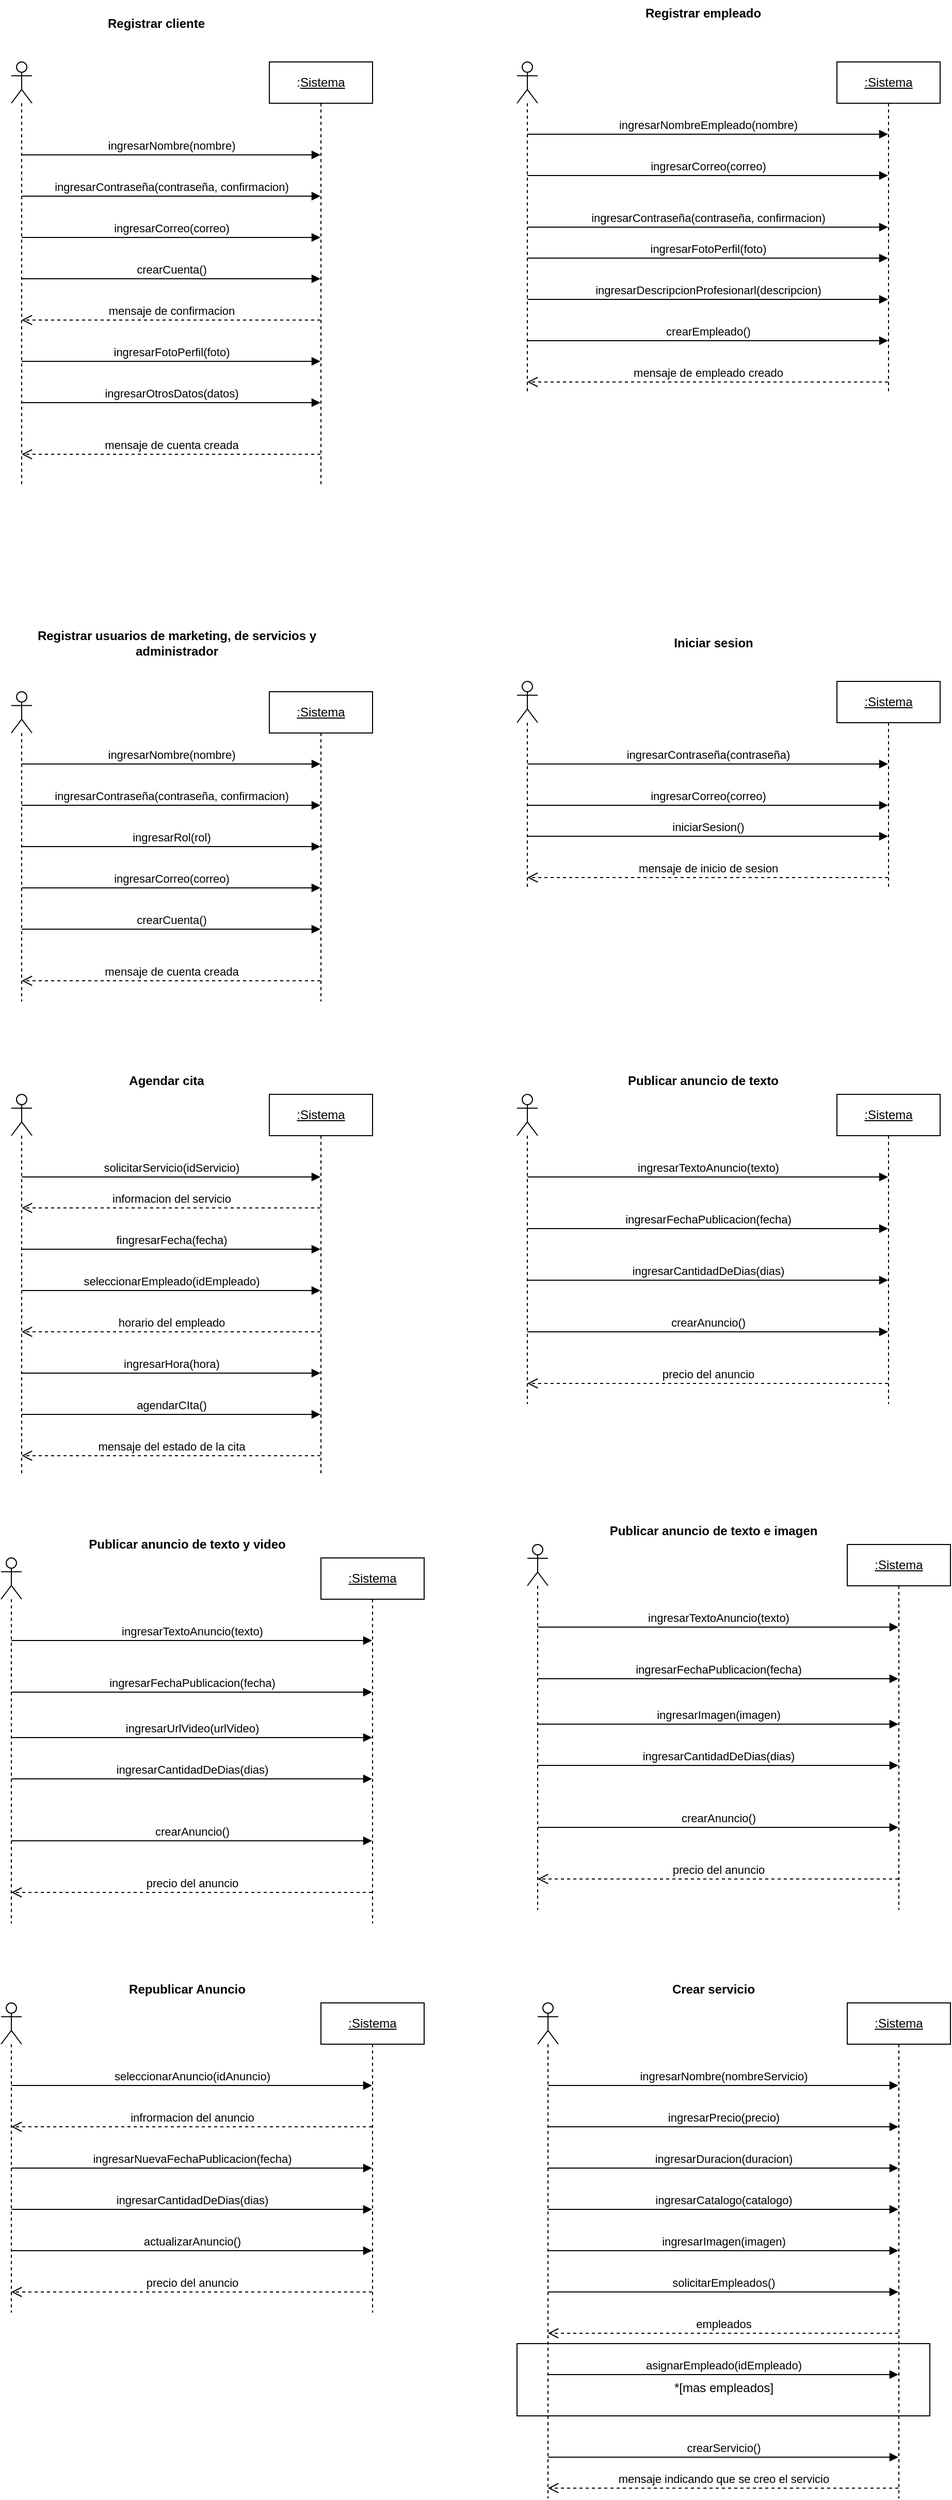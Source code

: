 <mxfile version="21.2.8" type="device">
  <diagram name="Página-1" id="dX1zdUsZ_ZQms24II62U">
    <mxGraphModel dx="1368" dy="838" grid="1" gridSize="10" guides="1" tooltips="1" connect="1" arrows="1" fold="1" page="1" pageScale="1" pageWidth="827" pageHeight="1169" math="0" shadow="0">
      <root>
        <mxCell id="0" />
        <mxCell id="1" parent="0" />
        <mxCell id="osfwXAi3NZTwXNw6lDfv-101" value="&lt;br&gt;*[mas empleados]" style="html=1;points=[];perimeter=orthogonalPerimeter;outlineConnect=0;targetShapes=umlLifeline;portConstraint=eastwest;newEdgeStyle={&quot;edgeStyle&quot;:&quot;elbowEdgeStyle&quot;,&quot;elbow&quot;:&quot;vertical&quot;,&quot;curved&quot;:0,&quot;rounded&quot;:0};" vertex="1" parent="1">
          <mxGeometry x="620" y="2330" width="400" height="70" as="geometry" />
        </mxCell>
        <mxCell id="osfwXAi3NZTwXNw6lDfv-1" value="" style="shape=umlLifeline;perimeter=lifelinePerimeter;whiteSpace=wrap;html=1;container=1;dropTarget=0;collapsible=0;recursiveResize=0;outlineConnect=0;portConstraint=eastwest;newEdgeStyle={&quot;edgeStyle&quot;:&quot;elbowEdgeStyle&quot;,&quot;elbow&quot;:&quot;vertical&quot;,&quot;curved&quot;:0,&quot;rounded&quot;:0};participant=umlActor;" vertex="1" parent="1">
          <mxGeometry x="130" y="120" width="20" height="410" as="geometry" />
        </mxCell>
        <mxCell id="osfwXAi3NZTwXNw6lDfv-2" value=":&lt;u&gt;Sistema&lt;/u&gt;" style="shape=umlLifeline;perimeter=lifelinePerimeter;whiteSpace=wrap;html=1;container=1;dropTarget=0;collapsible=0;recursiveResize=0;outlineConnect=0;portConstraint=eastwest;newEdgeStyle={&quot;edgeStyle&quot;:&quot;elbowEdgeStyle&quot;,&quot;elbow&quot;:&quot;vertical&quot;,&quot;curved&quot;:0,&quot;rounded&quot;:0};" vertex="1" parent="1">
          <mxGeometry x="380" y="120" width="100" height="410" as="geometry" />
        </mxCell>
        <mxCell id="osfwXAi3NZTwXNw6lDfv-3" value="Registrar cliente" style="text;align=center;fontStyle=1;verticalAlign=middle;spacingLeft=3;spacingRight=3;strokeColor=none;rotatable=0;points=[[0,0.5],[1,0.5]];portConstraint=eastwest;html=1;" vertex="1" parent="1">
          <mxGeometry x="230" y="70" width="80" height="26" as="geometry" />
        </mxCell>
        <mxCell id="osfwXAi3NZTwXNw6lDfv-4" value="ingresarNombre(nombre)" style="html=1;verticalAlign=bottom;endArrow=block;edgeStyle=elbowEdgeStyle;elbow=vertical;curved=0;rounded=0;" edge="1" parent="1" source="osfwXAi3NZTwXNw6lDfv-1" target="osfwXAi3NZTwXNw6lDfv-2">
          <mxGeometry width="80" relative="1" as="geometry">
            <mxPoint x="200" y="220" as="sourcePoint" />
            <mxPoint x="280" y="220" as="targetPoint" />
            <Array as="points">
              <mxPoint x="320" y="210" />
            </Array>
          </mxGeometry>
        </mxCell>
        <mxCell id="osfwXAi3NZTwXNw6lDfv-5" value="ingresarContraseña(contraseña, confirmacion)" style="html=1;verticalAlign=bottom;endArrow=block;edgeStyle=elbowEdgeStyle;elbow=vertical;curved=0;rounded=0;" edge="1" parent="1" source="osfwXAi3NZTwXNw6lDfv-1" target="osfwXAi3NZTwXNw6lDfv-2">
          <mxGeometry width="80" relative="1" as="geometry">
            <mxPoint x="150" y="280" as="sourcePoint" />
            <mxPoint x="230" y="280" as="targetPoint" />
            <Array as="points">
              <mxPoint x="270" y="250" />
            </Array>
          </mxGeometry>
        </mxCell>
        <mxCell id="osfwXAi3NZTwXNw6lDfv-6" value="ingresarCorreo(correo)" style="html=1;verticalAlign=bottom;endArrow=block;edgeStyle=elbowEdgeStyle;elbow=vertical;curved=0;rounded=0;" edge="1" parent="1" source="osfwXAi3NZTwXNw6lDfv-1" target="osfwXAi3NZTwXNw6lDfv-2">
          <mxGeometry width="80" relative="1" as="geometry">
            <mxPoint x="160" y="300" as="sourcePoint" />
            <mxPoint x="220" y="300" as="targetPoint" />
            <Array as="points">
              <mxPoint x="360" y="290" />
              <mxPoint x="340" y="280" />
            </Array>
          </mxGeometry>
        </mxCell>
        <mxCell id="osfwXAi3NZTwXNw6lDfv-7" value="crearCuenta()" style="html=1;verticalAlign=bottom;endArrow=block;edgeStyle=elbowEdgeStyle;elbow=vertical;curved=0;rounded=0;" edge="1" parent="1" source="osfwXAi3NZTwXNw6lDfv-1" target="osfwXAi3NZTwXNw6lDfv-2">
          <mxGeometry width="80" relative="1" as="geometry">
            <mxPoint x="150" y="360" as="sourcePoint" />
            <mxPoint x="230" y="360" as="targetPoint" />
            <Array as="points">
              <mxPoint x="300" y="330" />
            </Array>
          </mxGeometry>
        </mxCell>
        <mxCell id="osfwXAi3NZTwXNw6lDfv-8" value="mensaje de confirmacion" style="html=1;verticalAlign=bottom;endArrow=open;dashed=1;endSize=8;edgeStyle=elbowEdgeStyle;elbow=vertical;curved=0;rounded=0;" edge="1" parent="1" source="osfwXAi3NZTwXNw6lDfv-2" target="osfwXAi3NZTwXNw6lDfv-1">
          <mxGeometry relative="1" as="geometry">
            <mxPoint x="290" y="370" as="sourcePoint" />
            <mxPoint x="210" y="370" as="targetPoint" />
            <Array as="points">
              <mxPoint x="310" y="370" />
            </Array>
          </mxGeometry>
        </mxCell>
        <mxCell id="osfwXAi3NZTwXNw6lDfv-9" value="ingresarFotoPerfil(foto)" style="html=1;verticalAlign=bottom;endArrow=block;edgeStyle=elbowEdgeStyle;elbow=vertical;curved=0;rounded=0;" edge="1" parent="1" source="osfwXAi3NZTwXNw6lDfv-1" target="osfwXAi3NZTwXNw6lDfv-2">
          <mxGeometry width="80" relative="1" as="geometry">
            <mxPoint x="150" y="420" as="sourcePoint" />
            <mxPoint x="230" y="420" as="targetPoint" />
            <Array as="points">
              <mxPoint x="240" y="410" />
            </Array>
          </mxGeometry>
        </mxCell>
        <mxCell id="osfwXAi3NZTwXNw6lDfv-10" value="ingresarOtrosDatos(datos)" style="html=1;verticalAlign=bottom;endArrow=block;edgeStyle=elbowEdgeStyle;elbow=vertical;curved=0;rounded=0;" edge="1" parent="1" source="osfwXAi3NZTwXNw6lDfv-1" target="osfwXAi3NZTwXNw6lDfv-2">
          <mxGeometry width="80" relative="1" as="geometry">
            <mxPoint x="200" y="490" as="sourcePoint" />
            <mxPoint x="280" y="490" as="targetPoint" />
            <Array as="points">
              <mxPoint x="250" y="450" />
            </Array>
          </mxGeometry>
        </mxCell>
        <mxCell id="osfwXAi3NZTwXNw6lDfv-11" value="mensaje de cuenta creada" style="html=1;verticalAlign=bottom;endArrow=open;dashed=1;endSize=8;edgeStyle=elbowEdgeStyle;elbow=vertical;curved=0;rounded=0;" edge="1" parent="1" source="osfwXAi3NZTwXNw6lDfv-2" target="osfwXAi3NZTwXNw6lDfv-1">
          <mxGeometry relative="1" as="geometry">
            <mxPoint x="270" y="510" as="sourcePoint" />
            <mxPoint x="190" y="510" as="targetPoint" />
            <Array as="points">
              <mxPoint x="210" y="500" />
            </Array>
          </mxGeometry>
        </mxCell>
        <mxCell id="osfwXAi3NZTwXNw6lDfv-12" value="" style="shape=umlLifeline;perimeter=lifelinePerimeter;whiteSpace=wrap;html=1;container=1;dropTarget=0;collapsible=0;recursiveResize=0;outlineConnect=0;portConstraint=eastwest;newEdgeStyle={&quot;edgeStyle&quot;:&quot;elbowEdgeStyle&quot;,&quot;elbow&quot;:&quot;vertical&quot;,&quot;curved&quot;:0,&quot;rounded&quot;:0};participant=umlActor;" vertex="1" parent="1">
          <mxGeometry x="620" y="120" width="20" height="320" as="geometry" />
        </mxCell>
        <mxCell id="osfwXAi3NZTwXNw6lDfv-13" value="&lt;u&gt;:Sistema&lt;/u&gt;" style="shape=umlLifeline;perimeter=lifelinePerimeter;whiteSpace=wrap;html=1;container=1;dropTarget=0;collapsible=0;recursiveResize=0;outlineConnect=0;portConstraint=eastwest;newEdgeStyle={&quot;edgeStyle&quot;:&quot;elbowEdgeStyle&quot;,&quot;elbow&quot;:&quot;vertical&quot;,&quot;curved&quot;:0,&quot;rounded&quot;:0};" vertex="1" parent="1">
          <mxGeometry x="930" y="120" width="100" height="320" as="geometry" />
        </mxCell>
        <mxCell id="osfwXAi3NZTwXNw6lDfv-14" value="ingresarNombreEmpleado(nombre)" style="html=1;verticalAlign=bottom;endArrow=block;edgeStyle=elbowEdgeStyle;elbow=vertical;curved=0;rounded=0;" edge="1" parent="1" source="osfwXAi3NZTwXNw6lDfv-12" target="osfwXAi3NZTwXNw6lDfv-13">
          <mxGeometry width="80" relative="1" as="geometry">
            <mxPoint x="700" y="210" as="sourcePoint" />
            <mxPoint x="780" y="210" as="targetPoint" />
            <Array as="points">
              <mxPoint x="790" y="190" />
            </Array>
          </mxGeometry>
        </mxCell>
        <mxCell id="osfwXAi3NZTwXNw6lDfv-15" value="Registrar empleado" style="text;align=center;fontStyle=1;verticalAlign=middle;spacingLeft=3;spacingRight=3;strokeColor=none;rotatable=0;points=[[0,0.5],[1,0.5]];portConstraint=eastwest;html=1;" vertex="1" parent="1">
          <mxGeometry x="760" y="60" width="80" height="26" as="geometry" />
        </mxCell>
        <mxCell id="osfwXAi3NZTwXNw6lDfv-16" value="ingresarCorreo(correo)" style="html=1;verticalAlign=bottom;endArrow=block;edgeStyle=elbowEdgeStyle;elbow=vertical;curved=0;rounded=0;" edge="1" parent="1" source="osfwXAi3NZTwXNw6lDfv-12" target="osfwXAi3NZTwXNw6lDfv-13">
          <mxGeometry width="80" relative="1" as="geometry">
            <mxPoint x="700" y="270" as="sourcePoint" />
            <mxPoint x="780" y="270" as="targetPoint" />
            <Array as="points">
              <mxPoint x="880" y="230" />
            </Array>
          </mxGeometry>
        </mxCell>
        <mxCell id="osfwXAi3NZTwXNw6lDfv-17" value="ingresarContraseña(contraseña, confirmacion)" style="html=1;verticalAlign=bottom;endArrow=block;edgeStyle=elbowEdgeStyle;elbow=vertical;curved=0;rounded=0;" edge="1" parent="1" source="osfwXAi3NZTwXNw6lDfv-12" target="osfwXAi3NZTwXNw6lDfv-13">
          <mxGeometry width="80" relative="1" as="geometry">
            <mxPoint x="730" y="300" as="sourcePoint" />
            <mxPoint x="810" y="300" as="targetPoint" />
          </mxGeometry>
        </mxCell>
        <mxCell id="osfwXAi3NZTwXNw6lDfv-18" value="ingresarFotoPerfil(foto)" style="html=1;verticalAlign=bottom;endArrow=block;edgeStyle=elbowEdgeStyle;elbow=vertical;curved=0;rounded=0;" edge="1" parent="1" source="osfwXAi3NZTwXNw6lDfv-12" target="osfwXAi3NZTwXNw6lDfv-13">
          <mxGeometry width="80" relative="1" as="geometry">
            <mxPoint x="710" y="350" as="sourcePoint" />
            <mxPoint x="790" y="350" as="targetPoint" />
            <Array as="points">
              <mxPoint x="790" y="310" />
            </Array>
          </mxGeometry>
        </mxCell>
        <mxCell id="osfwXAi3NZTwXNw6lDfv-19" value="ingresarDescripcionProfesionarl(descripcion)" style="html=1;verticalAlign=bottom;endArrow=block;edgeStyle=elbowEdgeStyle;elbow=vertical;curved=0;rounded=0;" edge="1" parent="1" source="osfwXAi3NZTwXNw6lDfv-12" target="osfwXAi3NZTwXNw6lDfv-13">
          <mxGeometry width="80" relative="1" as="geometry">
            <mxPoint x="660" y="380" as="sourcePoint" />
            <mxPoint x="740" y="380" as="targetPoint" />
            <Array as="points">
              <mxPoint x="820" y="350" />
              <mxPoint x="790" y="360" />
            </Array>
          </mxGeometry>
        </mxCell>
        <mxCell id="osfwXAi3NZTwXNw6lDfv-20" value="crearEmpleado()" style="html=1;verticalAlign=bottom;endArrow=block;edgeStyle=elbowEdgeStyle;elbow=vertical;curved=0;rounded=0;" edge="1" parent="1" source="osfwXAi3NZTwXNw6lDfv-12" target="osfwXAi3NZTwXNw6lDfv-13">
          <mxGeometry width="80" relative="1" as="geometry">
            <mxPoint x="660" y="420" as="sourcePoint" />
            <mxPoint x="740" y="420" as="targetPoint" />
            <Array as="points">
              <mxPoint x="880" y="390" />
              <mxPoint x="800" y="400" />
            </Array>
          </mxGeometry>
        </mxCell>
        <mxCell id="osfwXAi3NZTwXNw6lDfv-21" value="mensaje de empleado creado" style="html=1;verticalAlign=bottom;endArrow=open;dashed=1;endSize=8;edgeStyle=elbowEdgeStyle;elbow=vertical;curved=0;rounded=0;" edge="1" parent="1" source="osfwXAi3NZTwXNw6lDfv-13" target="osfwXAi3NZTwXNw6lDfv-12">
          <mxGeometry relative="1" as="geometry">
            <mxPoint x="880" y="430" as="sourcePoint" />
            <mxPoint x="800" y="430" as="targetPoint" />
            <Array as="points">
              <mxPoint x="770" y="430" />
            </Array>
          </mxGeometry>
        </mxCell>
        <mxCell id="osfwXAi3NZTwXNw6lDfv-22" value="" style="shape=umlLifeline;perimeter=lifelinePerimeter;whiteSpace=wrap;html=1;container=1;dropTarget=0;collapsible=0;recursiveResize=0;outlineConnect=0;portConstraint=eastwest;newEdgeStyle={&quot;edgeStyle&quot;:&quot;elbowEdgeStyle&quot;,&quot;elbow&quot;:&quot;vertical&quot;,&quot;curved&quot;:0,&quot;rounded&quot;:0};participant=umlActor;" vertex="1" parent="1">
          <mxGeometry x="130" y="730" width="20" height="300" as="geometry" />
        </mxCell>
        <mxCell id="osfwXAi3NZTwXNw6lDfv-23" value="&lt;u&gt;:Sistema&lt;/u&gt;" style="shape=umlLifeline;perimeter=lifelinePerimeter;whiteSpace=wrap;html=1;container=1;dropTarget=0;collapsible=0;recursiveResize=0;outlineConnect=0;portConstraint=eastwest;newEdgeStyle={&quot;edgeStyle&quot;:&quot;elbowEdgeStyle&quot;,&quot;elbow&quot;:&quot;vertical&quot;,&quot;curved&quot;:0,&quot;rounded&quot;:0};" vertex="1" parent="1">
          <mxGeometry x="380" y="730" width="100" height="300" as="geometry" />
        </mxCell>
        <mxCell id="osfwXAi3NZTwXNw6lDfv-24" value="&lt;div&gt;Registrar usuarios de marketing, de servicios y&lt;/div&gt;&lt;div&gt;administrador&lt;/div&gt;" style="text;align=center;fontStyle=1;verticalAlign=middle;spacingLeft=3;spacingRight=3;strokeColor=none;rotatable=0;points=[[0,0.5],[1,0.5]];portConstraint=eastwest;html=1;" vertex="1" parent="1">
          <mxGeometry x="250" y="670" width="80" height="26" as="geometry" />
        </mxCell>
        <mxCell id="osfwXAi3NZTwXNw6lDfv-25" value="ingresarNombre(nombre)" style="html=1;verticalAlign=bottom;endArrow=block;edgeStyle=elbowEdgeStyle;elbow=vertical;curved=0;rounded=0;" edge="1" parent="1" source="osfwXAi3NZTwXNw6lDfv-22" target="osfwXAi3NZTwXNw6lDfv-23">
          <mxGeometry width="80" relative="1" as="geometry">
            <mxPoint x="290" y="820" as="sourcePoint" />
            <mxPoint x="370" y="820" as="targetPoint" />
            <Array as="points">
              <mxPoint x="360" y="800" />
            </Array>
          </mxGeometry>
        </mxCell>
        <mxCell id="osfwXAi3NZTwXNw6lDfv-26" value="ingresarContraseña(contraseña, confirmacion)" style="html=1;verticalAlign=bottom;endArrow=block;edgeStyle=elbowEdgeStyle;elbow=vertical;curved=0;rounded=0;" edge="1" parent="1" source="osfwXAi3NZTwXNw6lDfv-22" target="osfwXAi3NZTwXNw6lDfv-23">
          <mxGeometry width="80" relative="1" as="geometry">
            <mxPoint x="240" y="940" as="sourcePoint" />
            <mxPoint x="320" y="940" as="targetPoint" />
            <Array as="points">
              <mxPoint x="370" y="840" />
            </Array>
          </mxGeometry>
        </mxCell>
        <mxCell id="osfwXAi3NZTwXNw6lDfv-27" value="ingresarRol(rol)" style="html=1;verticalAlign=bottom;endArrow=block;edgeStyle=elbowEdgeStyle;elbow=vertical;curved=0;rounded=0;" edge="1" parent="1" source="osfwXAi3NZTwXNw6lDfv-22" target="osfwXAi3NZTwXNw6lDfv-23">
          <mxGeometry width="80" relative="1" as="geometry">
            <mxPoint x="240" y="900" as="sourcePoint" />
            <mxPoint x="320" y="900" as="targetPoint" />
          </mxGeometry>
        </mxCell>
        <mxCell id="osfwXAi3NZTwXNw6lDfv-28" value="ingresarCorreo(correo)" style="html=1;verticalAlign=bottom;endArrow=block;edgeStyle=elbowEdgeStyle;elbow=vertical;curved=0;rounded=0;" edge="1" parent="1" source="osfwXAi3NZTwXNw6lDfv-22" target="osfwXAi3NZTwXNw6lDfv-23">
          <mxGeometry width="80" relative="1" as="geometry">
            <mxPoint x="200" y="930" as="sourcePoint" />
            <mxPoint x="280" y="930" as="targetPoint" />
            <Array as="points">
              <mxPoint x="280" y="920" />
            </Array>
          </mxGeometry>
        </mxCell>
        <mxCell id="osfwXAi3NZTwXNw6lDfv-29" value="crearCuenta()" style="html=1;verticalAlign=bottom;endArrow=block;edgeStyle=elbowEdgeStyle;elbow=vertical;curved=0;rounded=0;" edge="1" parent="1" source="osfwXAi3NZTwXNw6lDfv-22" target="osfwXAi3NZTwXNw6lDfv-23">
          <mxGeometry width="80" relative="1" as="geometry">
            <mxPoint x="180" y="1010" as="sourcePoint" />
            <mxPoint x="260" y="1010" as="targetPoint" />
            <Array as="points">
              <mxPoint x="320" y="960" />
            </Array>
          </mxGeometry>
        </mxCell>
        <mxCell id="osfwXAi3NZTwXNw6lDfv-30" value="mensaje de cuenta creada" style="html=1;verticalAlign=bottom;endArrow=open;dashed=1;endSize=8;edgeStyle=elbowEdgeStyle;elbow=vertical;curved=0;rounded=0;" edge="1" parent="1" source="osfwXAi3NZTwXNw6lDfv-23" target="osfwXAi3NZTwXNw6lDfv-22">
          <mxGeometry relative="1" as="geometry">
            <mxPoint x="270" y="1030" as="sourcePoint" />
            <mxPoint x="190" y="1030" as="targetPoint" />
            <Array as="points">
              <mxPoint x="330" y="1010" />
              <mxPoint x="380" y="1010" />
              <mxPoint x="390" y="1010" />
            </Array>
          </mxGeometry>
        </mxCell>
        <mxCell id="osfwXAi3NZTwXNw6lDfv-32" value="" style="shape=umlLifeline;perimeter=lifelinePerimeter;whiteSpace=wrap;html=1;container=1;dropTarget=0;collapsible=0;recursiveResize=0;outlineConnect=0;portConstraint=eastwest;newEdgeStyle={&quot;edgeStyle&quot;:&quot;elbowEdgeStyle&quot;,&quot;elbow&quot;:&quot;vertical&quot;,&quot;curved&quot;:0,&quot;rounded&quot;:0};participant=umlActor;" vertex="1" parent="1">
          <mxGeometry x="620" y="720" width="20" height="200" as="geometry" />
        </mxCell>
        <mxCell id="osfwXAi3NZTwXNw6lDfv-33" value="&lt;u&gt;:Sistema&lt;/u&gt;" style="shape=umlLifeline;perimeter=lifelinePerimeter;whiteSpace=wrap;html=1;container=1;dropTarget=0;collapsible=0;recursiveResize=0;outlineConnect=0;portConstraint=eastwest;newEdgeStyle={&quot;edgeStyle&quot;:&quot;elbowEdgeStyle&quot;,&quot;elbow&quot;:&quot;vertical&quot;,&quot;curved&quot;:0,&quot;rounded&quot;:0};" vertex="1" parent="1">
          <mxGeometry x="930" y="720" width="100" height="200" as="geometry" />
        </mxCell>
        <mxCell id="osfwXAi3NZTwXNw6lDfv-34" value="Iniciar sesion" style="text;align=center;fontStyle=1;verticalAlign=middle;spacingLeft=3;spacingRight=3;strokeColor=none;rotatable=0;points=[[0,0.5],[1,0.5]];portConstraint=eastwest;html=1;" vertex="1" parent="1">
          <mxGeometry x="770" y="670" width="80" height="26" as="geometry" />
        </mxCell>
        <mxCell id="osfwXAi3NZTwXNw6lDfv-35" value="ingresarContraseña(contraseña)" style="html=1;verticalAlign=bottom;endArrow=block;edgeStyle=elbowEdgeStyle;elbow=vertical;curved=0;rounded=0;" edge="1" parent="1" source="osfwXAi3NZTwXNw6lDfv-32" target="osfwXAi3NZTwXNw6lDfv-33">
          <mxGeometry width="80" relative="1" as="geometry">
            <mxPoint x="650" y="810" as="sourcePoint" />
            <mxPoint x="730" y="810" as="targetPoint" />
            <Array as="points">
              <mxPoint x="900" y="800" />
              <mxPoint x="930" y="800" />
              <mxPoint x="940" y="810" />
            </Array>
          </mxGeometry>
        </mxCell>
        <mxCell id="osfwXAi3NZTwXNw6lDfv-36" value="ingresarCorreo(correo)" style="html=1;verticalAlign=bottom;endArrow=block;edgeStyle=elbowEdgeStyle;elbow=vertical;curved=0;rounded=0;" edge="1" parent="1" source="osfwXAi3NZTwXNw6lDfv-32" target="osfwXAi3NZTwXNw6lDfv-33">
          <mxGeometry width="80" relative="1" as="geometry">
            <mxPoint x="650" y="860" as="sourcePoint" />
            <mxPoint x="730" y="860" as="targetPoint" />
            <Array as="points">
              <mxPoint x="910" y="840" />
            </Array>
          </mxGeometry>
        </mxCell>
        <mxCell id="osfwXAi3NZTwXNw6lDfv-37" value="iniciarSesion()" style="html=1;verticalAlign=bottom;endArrow=block;edgeStyle=elbowEdgeStyle;elbow=vertical;curved=0;rounded=0;" edge="1" parent="1" source="osfwXAi3NZTwXNw6lDfv-32" target="osfwXAi3NZTwXNw6lDfv-33">
          <mxGeometry width="80" relative="1" as="geometry">
            <mxPoint x="660" y="910" as="sourcePoint" />
            <mxPoint x="740" y="910" as="targetPoint" />
            <Array as="points">
              <mxPoint x="700" y="870" />
            </Array>
          </mxGeometry>
        </mxCell>
        <mxCell id="osfwXAi3NZTwXNw6lDfv-38" value="mensaje de inicio de sesion" style="html=1;verticalAlign=bottom;endArrow=open;dashed=1;endSize=8;edgeStyle=elbowEdgeStyle;elbow=vertical;curved=0;rounded=0;" edge="1" parent="1" source="osfwXAi3NZTwXNw6lDfv-33" target="osfwXAi3NZTwXNw6lDfv-32">
          <mxGeometry relative="1" as="geometry">
            <mxPoint x="770" y="920" as="sourcePoint" />
            <mxPoint x="690" y="920" as="targetPoint" />
            <Array as="points">
              <mxPoint x="880" y="910" />
            </Array>
          </mxGeometry>
        </mxCell>
        <mxCell id="osfwXAi3NZTwXNw6lDfv-39" value="" style="shape=umlLifeline;perimeter=lifelinePerimeter;whiteSpace=wrap;html=1;container=1;dropTarget=0;collapsible=0;recursiveResize=0;outlineConnect=0;portConstraint=eastwest;newEdgeStyle={&quot;edgeStyle&quot;:&quot;elbowEdgeStyle&quot;,&quot;elbow&quot;:&quot;vertical&quot;,&quot;curved&quot;:0,&quot;rounded&quot;:0};participant=umlActor;" vertex="1" parent="1">
          <mxGeometry x="130" y="1120" width="20" height="370" as="geometry" />
        </mxCell>
        <mxCell id="osfwXAi3NZTwXNw6lDfv-40" value="&lt;u&gt;:Sistema&lt;/u&gt;" style="shape=umlLifeline;perimeter=lifelinePerimeter;whiteSpace=wrap;html=1;container=1;dropTarget=0;collapsible=0;recursiveResize=0;outlineConnect=0;portConstraint=eastwest;newEdgeStyle={&quot;edgeStyle&quot;:&quot;elbowEdgeStyle&quot;,&quot;elbow&quot;:&quot;vertical&quot;,&quot;curved&quot;:0,&quot;rounded&quot;:0};" vertex="1" parent="1">
          <mxGeometry x="380" y="1120" width="100" height="370" as="geometry" />
        </mxCell>
        <mxCell id="osfwXAi3NZTwXNw6lDfv-41" value="Agendar cita" style="text;align=center;fontStyle=1;verticalAlign=middle;spacingLeft=3;spacingRight=3;strokeColor=none;rotatable=0;points=[[0,0.5],[1,0.5]];portConstraint=eastwest;html=1;" vertex="1" parent="1">
          <mxGeometry x="240" y="1094" width="80" height="26" as="geometry" />
        </mxCell>
        <mxCell id="osfwXAi3NZTwXNw6lDfv-42" value="solicitarServicio(idServicio)" style="html=1;verticalAlign=bottom;endArrow=block;edgeStyle=elbowEdgeStyle;elbow=vertical;curved=0;rounded=0;" edge="1" parent="1" source="osfwXAi3NZTwXNw6lDfv-39" target="osfwXAi3NZTwXNw6lDfv-40">
          <mxGeometry width="80" relative="1" as="geometry">
            <mxPoint x="250" y="1230" as="sourcePoint" />
            <mxPoint x="330" y="1230" as="targetPoint" />
            <Array as="points">
              <mxPoint x="360" y="1200" />
              <mxPoint x="390" y="1190" />
            </Array>
            <mxPoint as="offset" />
          </mxGeometry>
        </mxCell>
        <mxCell id="osfwXAi3NZTwXNw6lDfv-43" value="informacion del servicio" style="html=1;verticalAlign=bottom;endArrow=open;dashed=1;endSize=8;edgeStyle=elbowEdgeStyle;elbow=vertical;curved=0;rounded=0;" edge="1" parent="1" source="osfwXAi3NZTwXNw6lDfv-40" target="osfwXAi3NZTwXNw6lDfv-39">
          <mxGeometry relative="1" as="geometry">
            <mxPoint x="260" y="1290" as="sourcePoint" />
            <mxPoint x="180" y="1290" as="targetPoint" />
            <Array as="points">
              <mxPoint x="360" y="1230" />
              <mxPoint x="380" y="1230" />
            </Array>
          </mxGeometry>
        </mxCell>
        <mxCell id="osfwXAi3NZTwXNw6lDfv-44" value="fingresarFecha(fecha)" style="html=1;verticalAlign=bottom;endArrow=block;edgeStyle=elbowEdgeStyle;elbow=vertical;curved=0;rounded=0;" edge="1" parent="1" source="osfwXAi3NZTwXNw6lDfv-39" target="osfwXAi3NZTwXNw6lDfv-40">
          <mxGeometry width="80" relative="1" as="geometry">
            <mxPoint x="240" y="1280" as="sourcePoint" />
            <mxPoint x="320" y="1280" as="targetPoint" />
            <Array as="points">
              <mxPoint x="250" y="1270" />
            </Array>
          </mxGeometry>
        </mxCell>
        <mxCell id="osfwXAi3NZTwXNw6lDfv-45" value="seleccionarEmpleado(idEmpleado)" style="html=1;verticalAlign=bottom;endArrow=block;edgeStyle=elbowEdgeStyle;elbow=vertical;curved=0;rounded=0;" edge="1" parent="1" source="osfwXAi3NZTwXNw6lDfv-39" target="osfwXAi3NZTwXNw6lDfv-40">
          <mxGeometry width="80" relative="1" as="geometry">
            <mxPoint x="180" y="1330" as="sourcePoint" />
            <mxPoint x="260" y="1330" as="targetPoint" />
            <Array as="points">
              <mxPoint x="310" y="1310" />
            </Array>
          </mxGeometry>
        </mxCell>
        <mxCell id="osfwXAi3NZTwXNw6lDfv-46" value="horario del empleado" style="html=1;verticalAlign=bottom;endArrow=open;dashed=1;endSize=8;edgeStyle=elbowEdgeStyle;elbow=vertical;curved=0;rounded=0;" edge="1" parent="1" source="osfwXAi3NZTwXNw6lDfv-40" target="osfwXAi3NZTwXNw6lDfv-39">
          <mxGeometry relative="1" as="geometry">
            <mxPoint x="320" y="1360" as="sourcePoint" />
            <mxPoint x="240" y="1360" as="targetPoint" />
            <Array as="points">
              <mxPoint x="340" y="1350" />
            </Array>
          </mxGeometry>
        </mxCell>
        <mxCell id="osfwXAi3NZTwXNw6lDfv-47" value="ingresarHora(hora)" style="html=1;verticalAlign=bottom;endArrow=block;edgeStyle=elbowEdgeStyle;elbow=vertical;curved=0;rounded=0;" edge="1" parent="1" source="osfwXAi3NZTwXNw6lDfv-39" target="osfwXAi3NZTwXNw6lDfv-40">
          <mxGeometry width="80" relative="1" as="geometry">
            <mxPoint x="190" y="1400" as="sourcePoint" />
            <mxPoint x="270" y="1400" as="targetPoint" />
            <Array as="points">
              <mxPoint x="360" y="1390" />
            </Array>
          </mxGeometry>
        </mxCell>
        <mxCell id="osfwXAi3NZTwXNw6lDfv-48" value="agendarCIta()" style="html=1;verticalAlign=bottom;endArrow=block;edgeStyle=elbowEdgeStyle;elbow=vertical;curved=0;rounded=0;" edge="1" parent="1" source="osfwXAi3NZTwXNw6lDfv-39" target="osfwXAi3NZTwXNw6lDfv-40">
          <mxGeometry width="80" relative="1" as="geometry">
            <mxPoint x="180" y="1440" as="sourcePoint" />
            <mxPoint x="260" y="1440" as="targetPoint" />
            <Array as="points">
              <mxPoint x="350" y="1430" />
            </Array>
          </mxGeometry>
        </mxCell>
        <mxCell id="osfwXAi3NZTwXNw6lDfv-49" value="mensaje del estado de la cita" style="html=1;verticalAlign=bottom;endArrow=open;dashed=1;endSize=8;edgeStyle=elbowEdgeStyle;elbow=vertical;curved=0;rounded=0;" edge="1" parent="1" source="osfwXAi3NZTwXNw6lDfv-40" target="osfwXAi3NZTwXNw6lDfv-39">
          <mxGeometry relative="1" as="geometry">
            <mxPoint x="250" y="1470" as="sourcePoint" />
            <mxPoint x="170" y="1470" as="targetPoint" />
            <Array as="points">
              <mxPoint x="340" y="1470" />
              <mxPoint x="360" y="1480" />
              <mxPoint x="380" y="1470" />
            </Array>
          </mxGeometry>
        </mxCell>
        <mxCell id="osfwXAi3NZTwXNw6lDfv-50" value="" style="shape=umlLifeline;perimeter=lifelinePerimeter;whiteSpace=wrap;html=1;container=1;dropTarget=0;collapsible=0;recursiveResize=0;outlineConnect=0;portConstraint=eastwest;newEdgeStyle={&quot;edgeStyle&quot;:&quot;elbowEdgeStyle&quot;,&quot;elbow&quot;:&quot;vertical&quot;,&quot;curved&quot;:0,&quot;rounded&quot;:0};participant=umlActor;" vertex="1" parent="1">
          <mxGeometry x="620" y="1120" width="20" height="300" as="geometry" />
        </mxCell>
        <mxCell id="osfwXAi3NZTwXNw6lDfv-51" value="&lt;u&gt;:Sistema&lt;/u&gt;" style="shape=umlLifeline;perimeter=lifelinePerimeter;whiteSpace=wrap;html=1;container=1;dropTarget=0;collapsible=0;recursiveResize=0;outlineConnect=0;portConstraint=eastwest;newEdgeStyle={&quot;edgeStyle&quot;:&quot;elbowEdgeStyle&quot;,&quot;elbow&quot;:&quot;vertical&quot;,&quot;curved&quot;:0,&quot;rounded&quot;:0};" vertex="1" parent="1">
          <mxGeometry x="930" y="1120" width="100" height="300" as="geometry" />
        </mxCell>
        <mxCell id="osfwXAi3NZTwXNw6lDfv-52" value="Publicar anuncio de texto" style="text;align=center;fontStyle=1;verticalAlign=middle;spacingLeft=3;spacingRight=3;strokeColor=none;rotatable=0;points=[[0,0.5],[1,0.5]];portConstraint=eastwest;html=1;" vertex="1" parent="1">
          <mxGeometry x="760" y="1094" width="80" height="26" as="geometry" />
        </mxCell>
        <mxCell id="osfwXAi3NZTwXNw6lDfv-53" value="ingresarTextoAnuncio(texto)" style="html=1;verticalAlign=bottom;endArrow=block;edgeStyle=elbowEdgeStyle;elbow=vertical;curved=0;rounded=0;" edge="1" parent="1" source="osfwXAi3NZTwXNw6lDfv-50" target="osfwXAi3NZTwXNw6lDfv-51">
          <mxGeometry width="80" relative="1" as="geometry">
            <mxPoint x="700" y="1250" as="sourcePoint" />
            <mxPoint x="780" y="1250" as="targetPoint" />
            <Array as="points">
              <mxPoint x="920" y="1200" />
            </Array>
          </mxGeometry>
        </mxCell>
        <mxCell id="osfwXAi3NZTwXNw6lDfv-54" value="ingresarFechaPublicacion(fecha)" style="html=1;verticalAlign=bottom;endArrow=block;edgeStyle=elbowEdgeStyle;elbow=vertical;curved=0;rounded=0;" edge="1" parent="1" source="osfwXAi3NZTwXNw6lDfv-50" target="osfwXAi3NZTwXNw6lDfv-51">
          <mxGeometry width="80" relative="1" as="geometry">
            <mxPoint x="680" y="1280" as="sourcePoint" />
            <mxPoint x="760" y="1280" as="targetPoint" />
            <Array as="points">
              <mxPoint x="920" y="1250" />
              <mxPoint x="930" y="1240" />
            </Array>
          </mxGeometry>
        </mxCell>
        <mxCell id="osfwXAi3NZTwXNw6lDfv-55" value="ingresarCantidadDeDias(dias)" style="html=1;verticalAlign=bottom;endArrow=block;edgeStyle=elbowEdgeStyle;elbow=vertical;curved=0;rounded=0;" edge="1" parent="1" source="osfwXAi3NZTwXNw6lDfv-50" target="osfwXAi3NZTwXNw6lDfv-51">
          <mxGeometry width="80" relative="1" as="geometry">
            <mxPoint x="710" y="1320" as="sourcePoint" />
            <mxPoint x="790" y="1320" as="targetPoint" />
            <Array as="points">
              <mxPoint x="890" y="1300" />
            </Array>
          </mxGeometry>
        </mxCell>
        <mxCell id="osfwXAi3NZTwXNw6lDfv-56" value="crearAnuncio()" style="html=1;verticalAlign=bottom;endArrow=block;edgeStyle=elbowEdgeStyle;elbow=vertical;curved=0;rounded=0;" edge="1" parent="1" source="osfwXAi3NZTwXNw6lDfv-50" target="osfwXAi3NZTwXNw6lDfv-51">
          <mxGeometry width="80" relative="1" as="geometry">
            <mxPoint x="810" y="1410" as="sourcePoint" />
            <mxPoint x="890" y="1410" as="targetPoint" />
            <Array as="points">
              <mxPoint x="830" y="1350" />
            </Array>
          </mxGeometry>
        </mxCell>
        <mxCell id="osfwXAi3NZTwXNw6lDfv-57" value="precio del anuncio" style="html=1;verticalAlign=bottom;endArrow=open;dashed=1;endSize=8;edgeStyle=elbowEdgeStyle;elbow=vertical;curved=0;rounded=0;" edge="1" parent="1" source="osfwXAi3NZTwXNw6lDfv-51" target="osfwXAi3NZTwXNw6lDfv-50">
          <mxGeometry relative="1" as="geometry">
            <mxPoint x="740" y="1380" as="sourcePoint" />
            <mxPoint x="660" y="1380" as="targetPoint" />
            <Array as="points">
              <mxPoint x="890" y="1400" />
            </Array>
          </mxGeometry>
        </mxCell>
        <mxCell id="osfwXAi3NZTwXNw6lDfv-61" value="" style="shape=umlLifeline;perimeter=lifelinePerimeter;whiteSpace=wrap;html=1;container=1;dropTarget=0;collapsible=0;recursiveResize=0;outlineConnect=0;portConstraint=eastwest;newEdgeStyle={&quot;edgeStyle&quot;:&quot;elbowEdgeStyle&quot;,&quot;elbow&quot;:&quot;vertical&quot;,&quot;curved&quot;:0,&quot;rounded&quot;:0};participant=umlActor;" vertex="1" parent="1">
          <mxGeometry x="630" y="1556" width="20" height="354" as="geometry" />
        </mxCell>
        <mxCell id="osfwXAi3NZTwXNw6lDfv-62" value="&lt;u&gt;:Sistema&lt;/u&gt;" style="shape=umlLifeline;perimeter=lifelinePerimeter;whiteSpace=wrap;html=1;container=1;dropTarget=0;collapsible=0;recursiveResize=0;outlineConnect=0;portConstraint=eastwest;newEdgeStyle={&quot;edgeStyle&quot;:&quot;elbowEdgeStyle&quot;,&quot;elbow&quot;:&quot;vertical&quot;,&quot;curved&quot;:0,&quot;rounded&quot;:0};" vertex="1" parent="1">
          <mxGeometry x="940" y="1556" width="100" height="354" as="geometry" />
        </mxCell>
        <mxCell id="osfwXAi3NZTwXNw6lDfv-63" value="Publicar anuncio de texto e imagen" style="text;align=center;fontStyle=1;verticalAlign=middle;spacingLeft=3;spacingRight=3;strokeColor=none;rotatable=0;points=[[0,0.5],[1,0.5]];portConstraint=eastwest;html=1;" vertex="1" parent="1">
          <mxGeometry x="770" y="1530" width="80" height="26" as="geometry" />
        </mxCell>
        <mxCell id="osfwXAi3NZTwXNw6lDfv-64" value="ingresarTextoAnuncio(texto)" style="html=1;verticalAlign=bottom;endArrow=block;edgeStyle=elbowEdgeStyle;elbow=vertical;curved=0;rounded=0;" edge="1" parent="1" source="osfwXAi3NZTwXNw6lDfv-61" target="osfwXAi3NZTwXNw6lDfv-62">
          <mxGeometry width="80" relative="1" as="geometry">
            <mxPoint x="710" y="1686" as="sourcePoint" />
            <mxPoint x="790" y="1686" as="targetPoint" />
            <Array as="points">
              <mxPoint x="930" y="1636" />
            </Array>
          </mxGeometry>
        </mxCell>
        <mxCell id="osfwXAi3NZTwXNw6lDfv-65" value="ingresarFechaPublicacion(fecha)" style="html=1;verticalAlign=bottom;endArrow=block;edgeStyle=elbowEdgeStyle;elbow=vertical;curved=0;rounded=0;" edge="1" parent="1" source="osfwXAi3NZTwXNw6lDfv-61" target="osfwXAi3NZTwXNw6lDfv-62">
          <mxGeometry width="80" relative="1" as="geometry">
            <mxPoint x="690" y="1716" as="sourcePoint" />
            <mxPoint x="770" y="1716" as="targetPoint" />
            <Array as="points">
              <mxPoint x="930" y="1686" />
              <mxPoint x="940" y="1676" />
            </Array>
          </mxGeometry>
        </mxCell>
        <mxCell id="osfwXAi3NZTwXNw6lDfv-66" value="ingresarCantidadDeDias(dias)" style="html=1;verticalAlign=bottom;endArrow=block;edgeStyle=elbowEdgeStyle;elbow=vertical;curved=0;rounded=0;" edge="1" parent="1" source="osfwXAi3NZTwXNw6lDfv-61" target="osfwXAi3NZTwXNw6lDfv-62">
          <mxGeometry width="80" relative="1" as="geometry">
            <mxPoint x="720" y="1756" as="sourcePoint" />
            <mxPoint x="800" y="1756" as="targetPoint" />
            <Array as="points">
              <mxPoint x="860" y="1770" />
              <mxPoint x="900" y="1736" />
            </Array>
          </mxGeometry>
        </mxCell>
        <mxCell id="osfwXAi3NZTwXNw6lDfv-67" value="crearAnuncio()" style="html=1;verticalAlign=bottom;endArrow=block;edgeStyle=elbowEdgeStyle;elbow=vertical;curved=0;rounded=0;" edge="1" parent="1" source="osfwXAi3NZTwXNw6lDfv-61" target="osfwXAi3NZTwXNw6lDfv-62">
          <mxGeometry width="80" relative="1" as="geometry">
            <mxPoint x="820" y="1846" as="sourcePoint" />
            <mxPoint x="900" y="1846" as="targetPoint" />
            <Array as="points">
              <mxPoint x="860" y="1830" />
              <mxPoint x="840" y="1786" />
            </Array>
          </mxGeometry>
        </mxCell>
        <mxCell id="osfwXAi3NZTwXNw6lDfv-68" value="precio del anuncio" style="html=1;verticalAlign=bottom;endArrow=open;dashed=1;endSize=8;edgeStyle=elbowEdgeStyle;elbow=vertical;curved=0;rounded=0;" edge="1" parent="1" source="osfwXAi3NZTwXNw6lDfv-62" target="osfwXAi3NZTwXNw6lDfv-61">
          <mxGeometry relative="1" as="geometry">
            <mxPoint x="750" y="1816" as="sourcePoint" />
            <mxPoint x="670" y="1816" as="targetPoint" />
            <Array as="points">
              <mxPoint x="860" y="1880" />
              <mxPoint x="900" y="1836" />
            </Array>
          </mxGeometry>
        </mxCell>
        <mxCell id="osfwXAi3NZTwXNw6lDfv-69" value="ingresarImagen(imagen)" style="html=1;verticalAlign=bottom;endArrow=block;edgeStyle=elbowEdgeStyle;elbow=vertical;curved=0;rounded=0;" edge="1" parent="1" source="osfwXAi3NZTwXNw6lDfv-61" target="osfwXAi3NZTwXNw6lDfv-62">
          <mxGeometry width="80" relative="1" as="geometry">
            <mxPoint x="810" y="1740" as="sourcePoint" />
            <mxPoint x="890" y="1740" as="targetPoint" />
            <Array as="points">
              <mxPoint x="840" y="1730" />
            </Array>
          </mxGeometry>
        </mxCell>
        <mxCell id="osfwXAi3NZTwXNw6lDfv-70" value="" style="shape=umlLifeline;perimeter=lifelinePerimeter;whiteSpace=wrap;html=1;container=1;dropTarget=0;collapsible=0;recursiveResize=0;outlineConnect=0;portConstraint=eastwest;newEdgeStyle={&quot;edgeStyle&quot;:&quot;elbowEdgeStyle&quot;,&quot;elbow&quot;:&quot;vertical&quot;,&quot;curved&quot;:0,&quot;rounded&quot;:0};participant=umlActor;" vertex="1" parent="1">
          <mxGeometry x="120" y="1569" width="20" height="354" as="geometry" />
        </mxCell>
        <mxCell id="osfwXAi3NZTwXNw6lDfv-71" value="&lt;u&gt;:Sistema&lt;/u&gt;" style="shape=umlLifeline;perimeter=lifelinePerimeter;whiteSpace=wrap;html=1;container=1;dropTarget=0;collapsible=0;recursiveResize=0;outlineConnect=0;portConstraint=eastwest;newEdgeStyle={&quot;edgeStyle&quot;:&quot;elbowEdgeStyle&quot;,&quot;elbow&quot;:&quot;vertical&quot;,&quot;curved&quot;:0,&quot;rounded&quot;:0};" vertex="1" parent="1">
          <mxGeometry x="430" y="1569" width="100" height="354" as="geometry" />
        </mxCell>
        <mxCell id="osfwXAi3NZTwXNw6lDfv-72" value="Publicar anuncio de texto y video" style="text;align=center;fontStyle=1;verticalAlign=middle;spacingLeft=3;spacingRight=3;strokeColor=none;rotatable=0;points=[[0,0.5],[1,0.5]];portConstraint=eastwest;html=1;" vertex="1" parent="1">
          <mxGeometry x="260" y="1543" width="80" height="26" as="geometry" />
        </mxCell>
        <mxCell id="osfwXAi3NZTwXNw6lDfv-73" value="ingresarTextoAnuncio(texto)" style="html=1;verticalAlign=bottom;endArrow=block;edgeStyle=elbowEdgeStyle;elbow=vertical;curved=0;rounded=0;" edge="1" parent="1" source="osfwXAi3NZTwXNw6lDfv-70" target="osfwXAi3NZTwXNw6lDfv-71">
          <mxGeometry width="80" relative="1" as="geometry">
            <mxPoint x="200" y="1699" as="sourcePoint" />
            <mxPoint x="280" y="1699" as="targetPoint" />
            <Array as="points">
              <mxPoint x="420" y="1649" />
            </Array>
          </mxGeometry>
        </mxCell>
        <mxCell id="osfwXAi3NZTwXNw6lDfv-74" value="ingresarFechaPublicacion(fecha)" style="html=1;verticalAlign=bottom;endArrow=block;edgeStyle=elbowEdgeStyle;elbow=vertical;curved=0;rounded=0;" edge="1" parent="1" source="osfwXAi3NZTwXNw6lDfv-70" target="osfwXAi3NZTwXNw6lDfv-71">
          <mxGeometry width="80" relative="1" as="geometry">
            <mxPoint x="180" y="1729" as="sourcePoint" />
            <mxPoint x="260" y="1729" as="targetPoint" />
            <Array as="points">
              <mxPoint x="420" y="1699" />
              <mxPoint x="430" y="1689" />
            </Array>
          </mxGeometry>
        </mxCell>
        <mxCell id="osfwXAi3NZTwXNw6lDfv-75" value="ingresarCantidadDeDias(dias)" style="html=1;verticalAlign=bottom;endArrow=block;edgeStyle=elbowEdgeStyle;elbow=vertical;curved=0;rounded=0;" edge="1" parent="1" source="osfwXAi3NZTwXNw6lDfv-70" target="osfwXAi3NZTwXNw6lDfv-71">
          <mxGeometry width="80" relative="1" as="geometry">
            <mxPoint x="210" y="1769" as="sourcePoint" />
            <mxPoint x="290" y="1769" as="targetPoint" />
            <Array as="points">
              <mxPoint x="350" y="1783" />
              <mxPoint x="390" y="1749" />
            </Array>
          </mxGeometry>
        </mxCell>
        <mxCell id="osfwXAi3NZTwXNw6lDfv-76" value="crearAnuncio()" style="html=1;verticalAlign=bottom;endArrow=block;edgeStyle=elbowEdgeStyle;elbow=vertical;curved=0;rounded=0;" edge="1" parent="1" source="osfwXAi3NZTwXNw6lDfv-70" target="osfwXAi3NZTwXNw6lDfv-71">
          <mxGeometry width="80" relative="1" as="geometry">
            <mxPoint x="310" y="1859" as="sourcePoint" />
            <mxPoint x="390" y="1859" as="targetPoint" />
            <Array as="points">
              <mxPoint x="350" y="1843" />
              <mxPoint x="330" y="1799" />
            </Array>
          </mxGeometry>
        </mxCell>
        <mxCell id="osfwXAi3NZTwXNw6lDfv-77" value="precio del anuncio" style="html=1;verticalAlign=bottom;endArrow=open;dashed=1;endSize=8;edgeStyle=elbowEdgeStyle;elbow=vertical;curved=0;rounded=0;" edge="1" parent="1" source="osfwXAi3NZTwXNw6lDfv-71" target="osfwXAi3NZTwXNw6lDfv-70">
          <mxGeometry relative="1" as="geometry">
            <mxPoint x="240" y="1829" as="sourcePoint" />
            <mxPoint x="160" y="1829" as="targetPoint" />
            <Array as="points">
              <mxPoint x="350" y="1893" />
              <mxPoint x="390" y="1849" />
            </Array>
          </mxGeometry>
        </mxCell>
        <mxCell id="osfwXAi3NZTwXNw6lDfv-78" value="ingresarUrlVideo(urlVideo)" style="html=1;verticalAlign=bottom;endArrow=block;edgeStyle=elbowEdgeStyle;elbow=vertical;curved=0;rounded=0;" edge="1" parent="1" source="osfwXAi3NZTwXNw6lDfv-70" target="osfwXAi3NZTwXNw6lDfv-71">
          <mxGeometry width="80" relative="1" as="geometry">
            <mxPoint x="300" y="1753" as="sourcePoint" />
            <mxPoint x="380" y="1753" as="targetPoint" />
            <Array as="points">
              <mxPoint x="330" y="1743" />
            </Array>
          </mxGeometry>
        </mxCell>
        <mxCell id="osfwXAi3NZTwXNw6lDfv-79" value="" style="shape=umlLifeline;perimeter=lifelinePerimeter;whiteSpace=wrap;html=1;container=1;dropTarget=0;collapsible=0;recursiveResize=0;outlineConnect=0;portConstraint=eastwest;newEdgeStyle={&quot;edgeStyle&quot;:&quot;elbowEdgeStyle&quot;,&quot;elbow&quot;:&quot;vertical&quot;,&quot;curved&quot;:0,&quot;rounded&quot;:0};participant=umlActor;" vertex="1" parent="1">
          <mxGeometry x="120" y="2000" width="20" height="300" as="geometry" />
        </mxCell>
        <mxCell id="osfwXAi3NZTwXNw6lDfv-80" value="&lt;u&gt;:Sistema&lt;/u&gt;" style="shape=umlLifeline;perimeter=lifelinePerimeter;whiteSpace=wrap;html=1;container=1;dropTarget=0;collapsible=0;recursiveResize=0;outlineConnect=0;portConstraint=eastwest;newEdgeStyle={&quot;edgeStyle&quot;:&quot;elbowEdgeStyle&quot;,&quot;elbow&quot;:&quot;vertical&quot;,&quot;curved&quot;:0,&quot;rounded&quot;:0};" vertex="1" parent="1">
          <mxGeometry x="430" y="2000" width="100" height="300" as="geometry" />
        </mxCell>
        <mxCell id="osfwXAi3NZTwXNw6lDfv-81" value="Republicar Anuncio" style="text;align=center;fontStyle=1;verticalAlign=middle;spacingLeft=3;spacingRight=3;strokeColor=none;rotatable=0;points=[[0,0.5],[1,0.5]];portConstraint=eastwest;html=1;" vertex="1" parent="1">
          <mxGeometry x="260" y="1974" width="80" height="26" as="geometry" />
        </mxCell>
        <mxCell id="osfwXAi3NZTwXNw6lDfv-82" value="seleccionarAnuncio(idAnuncio)" style="html=1;verticalAlign=bottom;endArrow=block;edgeStyle=elbowEdgeStyle;elbow=vertical;curved=0;rounded=0;" edge="1" parent="1" source="osfwXAi3NZTwXNw6lDfv-79" target="osfwXAi3NZTwXNw6lDfv-80">
          <mxGeometry width="80" relative="1" as="geometry">
            <mxPoint x="210" y="2080" as="sourcePoint" />
            <mxPoint x="290" y="2080" as="targetPoint" />
            <Array as="points">
              <mxPoint x="230" y="2080" />
            </Array>
          </mxGeometry>
        </mxCell>
        <mxCell id="osfwXAi3NZTwXNw6lDfv-83" value="ingresarNuevaFechaPublicacion(fecha)" style="html=1;verticalAlign=bottom;endArrow=block;edgeStyle=elbowEdgeStyle;elbow=vertical;curved=0;rounded=0;" edge="1" parent="1" source="osfwXAi3NZTwXNw6lDfv-79" target="osfwXAi3NZTwXNw6lDfv-80">
          <mxGeometry width="80" relative="1" as="geometry">
            <mxPoint x="150" y="2190" as="sourcePoint" />
            <mxPoint x="230" y="2190" as="targetPoint" />
            <Array as="points">
              <mxPoint x="360" y="2160" />
            </Array>
          </mxGeometry>
        </mxCell>
        <mxCell id="osfwXAi3NZTwXNw6lDfv-84" value="infrormacion del anuncio" style="html=1;verticalAlign=bottom;endArrow=open;dashed=1;endSize=8;edgeStyle=elbowEdgeStyle;elbow=vertical;curved=0;rounded=0;" edge="1" parent="1" source="osfwXAi3NZTwXNw6lDfv-80" target="osfwXAi3NZTwXNw6lDfv-79">
          <mxGeometry relative="1" as="geometry">
            <mxPoint x="400" y="2140" as="sourcePoint" />
            <mxPoint x="320" y="2140" as="targetPoint" />
            <Array as="points">
              <mxPoint x="370" y="2120" />
            </Array>
          </mxGeometry>
        </mxCell>
        <mxCell id="osfwXAi3NZTwXNw6lDfv-85" value="ingresarCantidadDeDias(dias)" style="html=1;verticalAlign=bottom;endArrow=block;edgeStyle=elbowEdgeStyle;elbow=vertical;curved=0;rounded=0;" edge="1" parent="1" source="osfwXAi3NZTwXNw6lDfv-79" target="osfwXAi3NZTwXNw6lDfv-80">
          <mxGeometry width="80" relative="1" as="geometry">
            <mxPoint x="140" y="2230" as="sourcePoint" />
            <mxPoint x="490" y="2230" as="targetPoint" />
            <Array as="points">
              <mxPoint x="400" y="2200" />
              <mxPoint x="360" y="2230" />
              <mxPoint x="400" y="2196" />
            </Array>
          </mxGeometry>
        </mxCell>
        <mxCell id="osfwXAi3NZTwXNw6lDfv-86" value="actualizarAnuncio()" style="html=1;verticalAlign=bottom;endArrow=block;edgeStyle=elbowEdgeStyle;elbow=vertical;curved=0;rounded=0;" edge="1" parent="1" source="osfwXAi3NZTwXNw6lDfv-79" target="osfwXAi3NZTwXNw6lDfv-80">
          <mxGeometry width="80" relative="1" as="geometry">
            <mxPoint x="220" y="2270" as="sourcePoint" />
            <mxPoint x="450" y="2270" as="targetPoint" />
            <Array as="points">
              <mxPoint x="340" y="2240" />
              <mxPoint x="440" y="2270" />
              <mxPoint x="420" y="2226" />
            </Array>
          </mxGeometry>
        </mxCell>
        <mxCell id="osfwXAi3NZTwXNw6lDfv-87" value="precio del anuncio" style="html=1;verticalAlign=bottom;endArrow=open;dashed=1;endSize=8;edgeStyle=elbowEdgeStyle;elbow=vertical;curved=0;rounded=0;" edge="1" parent="1" source="osfwXAi3NZTwXNw6lDfv-80" target="osfwXAi3NZTwXNw6lDfv-79">
          <mxGeometry relative="1" as="geometry">
            <mxPoint x="510" y="2280" as="sourcePoint" />
            <mxPoint x="160" y="2280" as="targetPoint" />
            <Array as="points">
              <mxPoint x="380" y="2280" />
              <mxPoint x="420" y="2236" />
            </Array>
          </mxGeometry>
        </mxCell>
        <mxCell id="osfwXAi3NZTwXNw6lDfv-88" value="" style="shape=umlLifeline;perimeter=lifelinePerimeter;whiteSpace=wrap;html=1;container=1;dropTarget=0;collapsible=0;recursiveResize=0;outlineConnect=0;portConstraint=eastwest;newEdgeStyle={&quot;edgeStyle&quot;:&quot;elbowEdgeStyle&quot;,&quot;elbow&quot;:&quot;vertical&quot;,&quot;curved&quot;:0,&quot;rounded&quot;:0};participant=umlActor;" vertex="1" parent="1">
          <mxGeometry x="640" y="2000" width="20" height="480" as="geometry" />
        </mxCell>
        <mxCell id="osfwXAi3NZTwXNw6lDfv-89" value="&lt;u&gt;:Sistema&lt;/u&gt;" style="shape=umlLifeline;perimeter=lifelinePerimeter;whiteSpace=wrap;html=1;container=1;dropTarget=0;collapsible=0;recursiveResize=0;outlineConnect=0;portConstraint=eastwest;newEdgeStyle={&quot;edgeStyle&quot;:&quot;elbowEdgeStyle&quot;,&quot;elbow&quot;:&quot;vertical&quot;,&quot;curved&quot;:0,&quot;rounded&quot;:0};" vertex="1" parent="1">
          <mxGeometry x="940" y="2000" width="100" height="480" as="geometry" />
        </mxCell>
        <mxCell id="osfwXAi3NZTwXNw6lDfv-90" value="Crear servicio" style="text;align=center;fontStyle=1;verticalAlign=middle;spacingLeft=3;spacingRight=3;strokeColor=none;rotatable=0;points=[[0,0.5],[1,0.5]];portConstraint=eastwest;html=1;" vertex="1" parent="1">
          <mxGeometry x="770" y="1974" width="80" height="26" as="geometry" />
        </mxCell>
        <mxCell id="osfwXAi3NZTwXNw6lDfv-91" value="ingresarNombre(nombreServicio)" style="html=1;verticalAlign=bottom;endArrow=block;edgeStyle=elbowEdgeStyle;elbow=vertical;curved=0;rounded=0;" edge="1" parent="1" source="osfwXAi3NZTwXNw6lDfv-88" target="osfwXAi3NZTwXNw6lDfv-89">
          <mxGeometry width="80" relative="1" as="geometry">
            <mxPoint x="690" y="2090" as="sourcePoint" />
            <mxPoint x="770" y="2090" as="targetPoint" />
            <Array as="points">
              <mxPoint x="930" y="2080" />
            </Array>
          </mxGeometry>
        </mxCell>
        <mxCell id="osfwXAi3NZTwXNw6lDfv-92" value="ingresarPrecio(precio)" style="html=1;verticalAlign=bottom;endArrow=block;edgeStyle=elbowEdgeStyle;elbow=vertical;curved=0;rounded=0;" edge="1" parent="1" source="osfwXAi3NZTwXNw6lDfv-88" target="osfwXAi3NZTwXNw6lDfv-89">
          <mxGeometry width="80" relative="1" as="geometry">
            <mxPoint x="700" y="2190" as="sourcePoint" />
            <mxPoint x="780" y="2190" as="targetPoint" />
            <Array as="points">
              <mxPoint x="910" y="2120" />
            </Array>
          </mxGeometry>
        </mxCell>
        <mxCell id="osfwXAi3NZTwXNw6lDfv-93" value="ingresarDuracion(duracion)" style="html=1;verticalAlign=bottom;endArrow=block;edgeStyle=elbowEdgeStyle;elbow=vertical;curved=0;rounded=0;" edge="1" parent="1" source="osfwXAi3NZTwXNw6lDfv-88" target="osfwXAi3NZTwXNw6lDfv-89">
          <mxGeometry width="80" relative="1" as="geometry">
            <mxPoint x="670" y="2200" as="sourcePoint" />
            <mxPoint x="750" y="2200" as="targetPoint" />
            <Array as="points">
              <mxPoint x="920" y="2160" />
              <mxPoint x="860" y="2180" />
            </Array>
          </mxGeometry>
        </mxCell>
        <mxCell id="osfwXAi3NZTwXNw6lDfv-94" value="ingresarCatalogo(catalogo)" style="html=1;verticalAlign=bottom;endArrow=block;edgeStyle=elbowEdgeStyle;elbow=vertical;curved=0;rounded=0;" edge="1" parent="1" source="osfwXAi3NZTwXNw6lDfv-88" target="osfwXAi3NZTwXNw6lDfv-89">
          <mxGeometry width="80" relative="1" as="geometry">
            <mxPoint x="760" y="2230" as="sourcePoint" />
            <mxPoint x="840" y="2230" as="targetPoint" />
            <Array as="points">
              <mxPoint x="910" y="2200" />
            </Array>
          </mxGeometry>
        </mxCell>
        <mxCell id="osfwXAi3NZTwXNw6lDfv-95" value="ingresarImagen(imagen)" style="html=1;verticalAlign=bottom;endArrow=block;edgeStyle=elbowEdgeStyle;elbow=vertical;curved=0;rounded=0;" edge="1" parent="1" source="osfwXAi3NZTwXNw6lDfv-88" target="osfwXAi3NZTwXNw6lDfv-89">
          <mxGeometry width="80" relative="1" as="geometry">
            <mxPoint x="780" y="2240" as="sourcePoint" />
            <mxPoint x="860" y="2240" as="targetPoint" />
            <Array as="points">
              <mxPoint x="900" y="2240" />
              <mxPoint x="940" y="2240" />
            </Array>
          </mxGeometry>
        </mxCell>
        <mxCell id="osfwXAi3NZTwXNw6lDfv-96" value="solicitarEmpleados()" style="html=1;verticalAlign=bottom;endArrow=block;edgeStyle=elbowEdgeStyle;elbow=vertical;curved=0;rounded=0;" edge="1" parent="1" source="osfwXAi3NZTwXNw6lDfv-88" target="osfwXAi3NZTwXNw6lDfv-89">
          <mxGeometry width="80" relative="1" as="geometry">
            <mxPoint x="680" y="2290" as="sourcePoint" />
            <mxPoint x="760" y="2290" as="targetPoint" />
            <Array as="points">
              <mxPoint x="920" y="2280" />
            </Array>
          </mxGeometry>
        </mxCell>
        <mxCell id="osfwXAi3NZTwXNw6lDfv-97" value="empleados" style="html=1;verticalAlign=bottom;endArrow=open;dashed=1;endSize=8;edgeStyle=elbowEdgeStyle;elbow=vertical;curved=0;rounded=0;" edge="1" parent="1" source="osfwXAi3NZTwXNw6lDfv-89" target="osfwXAi3NZTwXNw6lDfv-88">
          <mxGeometry relative="1" as="geometry">
            <mxPoint x="750" y="2320" as="sourcePoint" />
            <mxPoint x="670" y="2320" as="targetPoint" />
            <Array as="points">
              <mxPoint x="850" y="2320" />
              <mxPoint x="870" y="2330" />
            </Array>
          </mxGeometry>
        </mxCell>
        <mxCell id="osfwXAi3NZTwXNw6lDfv-102" value="asignarEmpleado(idEmpleado)" style="html=1;verticalAlign=bottom;endArrow=block;edgeStyle=elbowEdgeStyle;elbow=vertical;curved=0;rounded=0;" edge="1" parent="1" source="osfwXAi3NZTwXNw6lDfv-88" target="osfwXAi3NZTwXNw6lDfv-89">
          <mxGeometry width="80" relative="1" as="geometry">
            <mxPoint x="690" y="2360" as="sourcePoint" />
            <mxPoint x="770" y="2360" as="targetPoint" />
            <Array as="points">
              <mxPoint x="930" y="2360" />
            </Array>
          </mxGeometry>
        </mxCell>
        <mxCell id="osfwXAi3NZTwXNw6lDfv-103" value="crearServicio()" style="html=1;verticalAlign=bottom;endArrow=block;edgeStyle=elbowEdgeStyle;elbow=vertical;curved=0;rounded=0;" edge="1" parent="1" source="osfwXAi3NZTwXNw6lDfv-88" target="osfwXAi3NZTwXNw6lDfv-89">
          <mxGeometry width="80" relative="1" as="geometry">
            <mxPoint x="810" y="2460" as="sourcePoint" />
            <mxPoint x="890" y="2460" as="targetPoint" />
            <Array as="points">
              <mxPoint x="860" y="2440" />
              <mxPoint x="880" y="2450" />
            </Array>
          </mxGeometry>
        </mxCell>
        <mxCell id="osfwXAi3NZTwXNw6lDfv-104" value="mensaje indicando que se creo el servicio" style="html=1;verticalAlign=bottom;endArrow=open;dashed=1;endSize=8;edgeStyle=elbowEdgeStyle;elbow=vertical;curved=0;rounded=0;" edge="1" parent="1" source="osfwXAi3NZTwXNw6lDfv-89" target="osfwXAi3NZTwXNw6lDfv-88">
          <mxGeometry relative="1" as="geometry">
            <mxPoint x="790" y="2470" as="sourcePoint" />
            <mxPoint x="710" y="2470" as="targetPoint" />
            <Array as="points">
              <mxPoint x="900" y="2470" />
            </Array>
          </mxGeometry>
        </mxCell>
      </root>
    </mxGraphModel>
  </diagram>
</mxfile>
